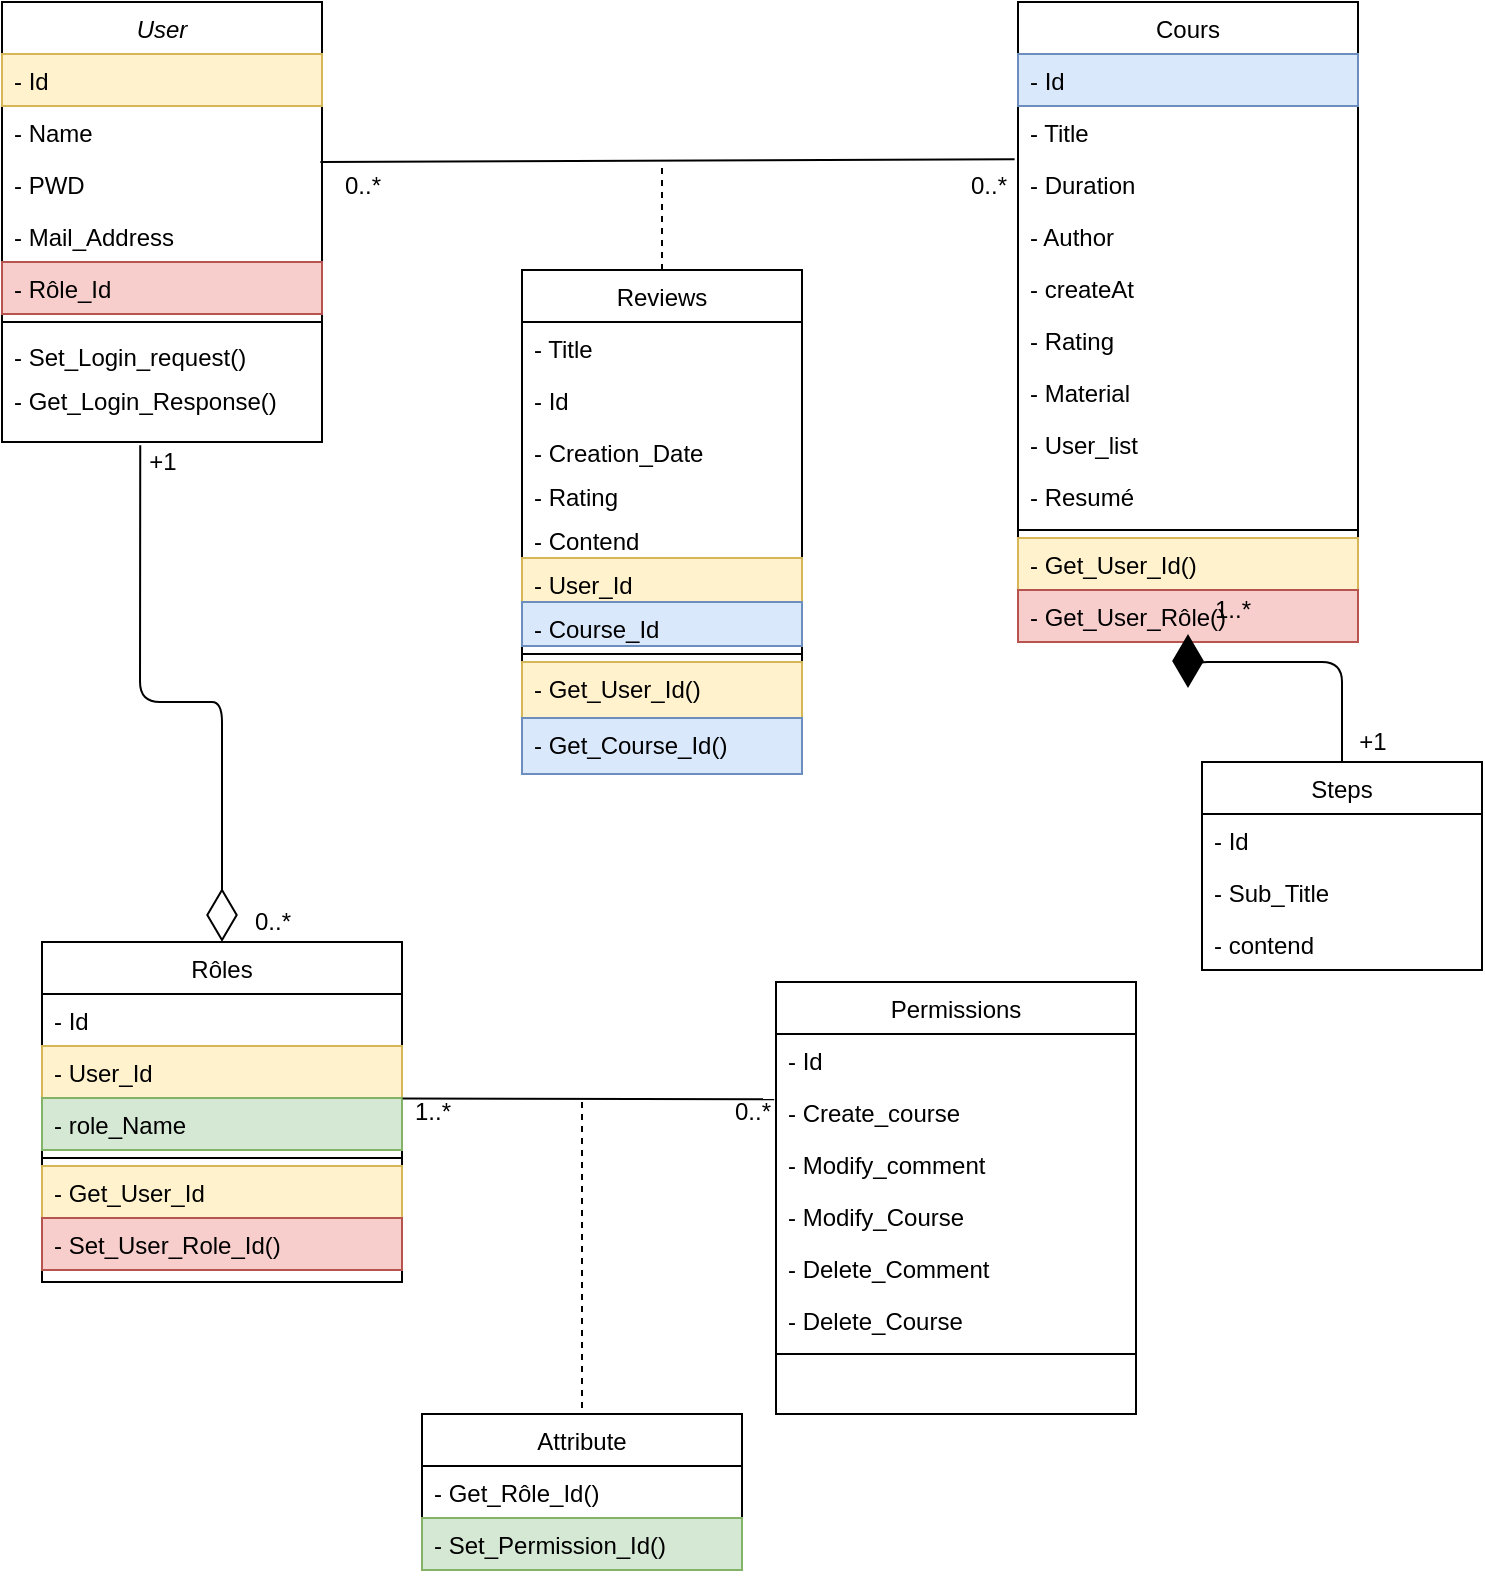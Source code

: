 <mxfile version="12.3.2" type="device" pages="1"><diagram id="C5RBs43oDa-KdzZeNtuy" name="Diagramme de Classe"><mxGraphModel dx="1602" dy="816" grid="1" gridSize="10" guides="1" tooltips="1" connect="1" arrows="1" fold="1" page="1" pageScale="1" pageWidth="827" pageHeight="1169" math="0" shadow="0"><root><mxCell id="WIyWlLk6GJQsqaUBKTNV-0"/><mxCell id="WIyWlLk6GJQsqaUBKTNV-1" parent="WIyWlLk6GJQsqaUBKTNV-0"/><mxCell id="zkfFHV4jXpPFQw0GAbJ--0" value="User" style="swimlane;fontStyle=2;align=center;verticalAlign=top;childLayout=stackLayout;horizontal=1;startSize=26;horizontalStack=0;resizeParent=1;resizeLast=0;collapsible=1;marginBottom=0;rounded=0;shadow=0;strokeWidth=1;" parent="WIyWlLk6GJQsqaUBKTNV-1" vertex="1"><mxGeometry x="60" y="120" width="160" height="220" as="geometry"><mxRectangle x="230" y="140" width="160" height="26" as="alternateBounds"/></mxGeometry></mxCell><mxCell id="Qwyz7CMrIBf7fHh7SgNk-24" value="- Id" style="text;align=left;verticalAlign=top;spacingLeft=4;spacingRight=4;overflow=hidden;rotatable=0;points=[[0,0.5],[1,0.5]];portConstraint=eastwest;rounded=0;shadow=0;html=0;fillColor=#fff2cc;strokeColor=#d6b656;" parent="zkfFHV4jXpPFQw0GAbJ--0" vertex="1"><mxGeometry y="26" width="160" height="26" as="geometry"/></mxCell><mxCell id="zkfFHV4jXpPFQw0GAbJ--1" value="- Name" style="text;align=left;verticalAlign=top;spacingLeft=4;spacingRight=4;overflow=hidden;rotatable=0;points=[[0,0.5],[1,0.5]];portConstraint=eastwest;" parent="zkfFHV4jXpPFQw0GAbJ--0" vertex="1"><mxGeometry y="52" width="160" height="26" as="geometry"/></mxCell><mxCell id="zkfFHV4jXpPFQw0GAbJ--2" value="- PWD" style="text;align=left;verticalAlign=top;spacingLeft=4;spacingRight=4;overflow=hidden;rotatable=0;points=[[0,0.5],[1,0.5]];portConstraint=eastwest;rounded=0;shadow=0;html=0;" parent="zkfFHV4jXpPFQw0GAbJ--0" vertex="1"><mxGeometry y="78" width="160" height="26" as="geometry"/></mxCell><mxCell id="zkfFHV4jXpPFQw0GAbJ--3" value="- Mail_Address" style="text;align=left;verticalAlign=top;spacingLeft=4;spacingRight=4;overflow=hidden;rotatable=0;points=[[0,0.5],[1,0.5]];portConstraint=eastwest;rounded=0;shadow=0;html=0;" parent="zkfFHV4jXpPFQw0GAbJ--0" vertex="1"><mxGeometry y="104" width="160" height="26" as="geometry"/></mxCell><mxCell id="Qwyz7CMrIBf7fHh7SgNk-62" value="- Rôle_Id" style="text;align=left;verticalAlign=top;spacingLeft=4;spacingRight=4;overflow=hidden;rotatable=0;points=[[0,0.5],[1,0.5]];portConstraint=eastwest;rounded=0;shadow=0;html=0;fillColor=#f8cecc;strokeColor=#b85450;" parent="zkfFHV4jXpPFQw0GAbJ--0" vertex="1"><mxGeometry y="130" width="160" height="26" as="geometry"/></mxCell><mxCell id="zkfFHV4jXpPFQw0GAbJ--4" value="" style="line;html=1;strokeWidth=1;align=left;verticalAlign=middle;spacingTop=-1;spacingLeft=3;spacingRight=3;rotatable=0;labelPosition=right;points=[];portConstraint=eastwest;" parent="zkfFHV4jXpPFQw0GAbJ--0" vertex="1"><mxGeometry y="156" width="160" height="8" as="geometry"/></mxCell><mxCell id="Qwyz7CMrIBf7fHh7SgNk-1" value="- Set_Login_request()" style="text;align=left;verticalAlign=top;spacingLeft=4;spacingRight=4;overflow=hidden;rotatable=0;points=[[0,0.5],[1,0.5]];portConstraint=eastwest;rounded=0;shadow=0;html=0;" parent="zkfFHV4jXpPFQw0GAbJ--0" vertex="1"><mxGeometry y="164" width="160" height="22" as="geometry"/></mxCell><mxCell id="Qwyz7CMrIBf7fHh7SgNk-25" value="- Get_Login_Response()" style="text;align=left;verticalAlign=top;spacingLeft=4;spacingRight=4;overflow=hidden;rotatable=0;points=[[0,0.5],[1,0.5]];portConstraint=eastwest;rounded=0;shadow=0;html=0;" parent="zkfFHV4jXpPFQw0GAbJ--0" vertex="1"><mxGeometry y="186" width="160" height="34" as="geometry"/></mxCell><mxCell id="6jyCWpIYQa26bsGJj5CL-12" value="Steps" style="swimlane;fontStyle=0;childLayout=stackLayout;horizontal=1;startSize=26;fillColor=none;horizontalStack=0;resizeParent=1;resizeParentMax=0;resizeLast=0;collapsible=1;marginBottom=0;" parent="WIyWlLk6GJQsqaUBKTNV-1" vertex="1"><mxGeometry x="660" y="500" width="140" height="104" as="geometry"/></mxCell><mxCell id="6jyCWpIYQa26bsGJj5CL-13" value="- Id" style="text;strokeColor=none;fillColor=none;align=left;verticalAlign=top;spacingLeft=4;spacingRight=4;overflow=hidden;rotatable=0;points=[[0,0.5],[1,0.5]];portConstraint=eastwest;" parent="6jyCWpIYQa26bsGJj5CL-12" vertex="1"><mxGeometry y="26" width="140" height="26" as="geometry"/></mxCell><mxCell id="Qwyz7CMrIBf7fHh7SgNk-20" value="- Sub_Title" style="text;strokeColor=none;fillColor=none;align=left;verticalAlign=top;spacingLeft=4;spacingRight=4;overflow=hidden;rotatable=0;points=[[0,0.5],[1,0.5]];portConstraint=eastwest;" parent="6jyCWpIYQa26bsGJj5CL-12" vertex="1"><mxGeometry y="52" width="140" height="26" as="geometry"/></mxCell><mxCell id="6jyCWpIYQa26bsGJj5CL-14" value="- contend" style="text;strokeColor=none;fillColor=none;align=left;verticalAlign=top;spacingLeft=4;spacingRight=4;overflow=hidden;rotatable=0;points=[[0,0.5],[1,0.5]];portConstraint=eastwest;" parent="6jyCWpIYQa26bsGJj5CL-12" vertex="1"><mxGeometry y="78" width="140" height="26" as="geometry"/></mxCell><mxCell id="6jyCWpIYQa26bsGJj5CL-22" value="Cours" style="swimlane;fontStyle=0;childLayout=stackLayout;horizontal=1;startSize=26;fillColor=none;horizontalStack=0;resizeParent=1;resizeParentMax=0;resizeLast=0;collapsible=1;marginBottom=0;" parent="WIyWlLk6GJQsqaUBKTNV-1" vertex="1"><mxGeometry x="568" y="120" width="170" height="320" as="geometry"/></mxCell><mxCell id="t-VVeos40E72bA8IC3u8-10" value="- Id" style="text;strokeColor=#6c8ebf;fillColor=#dae8fc;align=left;verticalAlign=top;spacingLeft=4;spacingRight=4;overflow=hidden;rotatable=0;points=[[0,0.5],[1,0.5]];portConstraint=eastwest;" parent="6jyCWpIYQa26bsGJj5CL-22" vertex="1"><mxGeometry y="26" width="170" height="26" as="geometry"/></mxCell><mxCell id="t-VVeos40E72bA8IC3u8-4" value="- Title" style="text;strokeColor=none;fillColor=none;align=left;verticalAlign=top;spacingLeft=4;spacingRight=4;overflow=hidden;rotatable=0;points=[[0,0.5],[1,0.5]];portConstraint=eastwest;" parent="6jyCWpIYQa26bsGJj5CL-22" vertex="1"><mxGeometry y="52" width="170" height="26" as="geometry"/></mxCell><mxCell id="t-VVeos40E72bA8IC3u8-5" value="- Duration" style="text;strokeColor=none;fillColor=none;align=left;verticalAlign=top;spacingLeft=4;spacingRight=4;overflow=hidden;rotatable=0;points=[[0,0.5],[1,0.5]];portConstraint=eastwest;" parent="6jyCWpIYQa26bsGJj5CL-22" vertex="1"><mxGeometry y="78" width="170" height="26" as="geometry"/></mxCell><mxCell id="eHukgGIx9IQCpEHlW8Mr-0" value="- Author" style="text;strokeColor=none;fillColor=none;align=left;verticalAlign=top;spacingLeft=4;spacingRight=4;overflow=hidden;rotatable=0;points=[[0,0.5],[1,0.5]];portConstraint=eastwest;" vertex="1" parent="6jyCWpIYQa26bsGJj5CL-22"><mxGeometry y="104" width="170" height="26" as="geometry"/></mxCell><mxCell id="t-VVeos40E72bA8IC3u8-6" value="- createAt" style="text;strokeColor=none;fillColor=none;align=left;verticalAlign=top;spacingLeft=4;spacingRight=4;overflow=hidden;rotatable=0;points=[[0,0.5],[1,0.5]];portConstraint=eastwest;" parent="6jyCWpIYQa26bsGJj5CL-22" vertex="1"><mxGeometry y="130" width="170" height="26" as="geometry"/></mxCell><mxCell id="t-VVeos40E72bA8IC3u8-7" value="- Rating" style="text;strokeColor=none;fillColor=none;align=left;verticalAlign=top;spacingLeft=4;spacingRight=4;overflow=hidden;rotatable=0;points=[[0,0.5],[1,0.5]];portConstraint=eastwest;" parent="6jyCWpIYQa26bsGJj5CL-22" vertex="1"><mxGeometry y="156" width="170" height="26" as="geometry"/></mxCell><mxCell id="t-VVeos40E72bA8IC3u8-11" value="- Material" style="text;strokeColor=none;fillColor=none;align=left;verticalAlign=top;spacingLeft=4;spacingRight=4;overflow=hidden;rotatable=0;points=[[0,0.5],[1,0.5]];portConstraint=eastwest;" parent="6jyCWpIYQa26bsGJj5CL-22" vertex="1"><mxGeometry y="182" width="170" height="26" as="geometry"/></mxCell><mxCell id="Qwyz7CMrIBf7fHh7SgNk-102" value="- User_list" style="text;strokeColor=none;fillColor=none;align=left;verticalAlign=top;spacingLeft=4;spacingRight=4;overflow=hidden;rotatable=0;points=[[0,0.5],[1,0.5]];portConstraint=eastwest;" parent="6jyCWpIYQa26bsGJj5CL-22" vertex="1"><mxGeometry y="208" width="170" height="26" as="geometry"/></mxCell><mxCell id="Qwyz7CMrIBf7fHh7SgNk-21" value="- Resumé" style="text;strokeColor=none;fillColor=none;align=left;verticalAlign=top;spacingLeft=4;spacingRight=4;overflow=hidden;rotatable=0;points=[[0,0.5],[1,0.5]];portConstraint=eastwest;" parent="6jyCWpIYQa26bsGJj5CL-22" vertex="1"><mxGeometry y="234" width="170" height="26" as="geometry"/></mxCell><mxCell id="Qwyz7CMrIBf7fHh7SgNk-23" value="" style="line;html=1;strokeWidth=1;align=left;verticalAlign=middle;spacingTop=-1;spacingLeft=3;spacingRight=3;rotatable=0;labelPosition=right;points=[];portConstraint=eastwest;" parent="6jyCWpIYQa26bsGJj5CL-22" vertex="1"><mxGeometry y="260" width="170" height="8" as="geometry"/></mxCell><mxCell id="t-VVeos40E72bA8IC3u8-8" value="- Get_User_Id()" style="text;strokeColor=#d6b656;fillColor=#fff2cc;align=left;verticalAlign=top;spacingLeft=4;spacingRight=4;overflow=hidden;rotatable=0;points=[[0,0.5],[1,0.5]];portConstraint=eastwest;" parent="6jyCWpIYQa26bsGJj5CL-22" vertex="1"><mxGeometry y="268" width="170" height="26" as="geometry"/></mxCell><mxCell id="Qwyz7CMrIBf7fHh7SgNk-57" value="- Get_User_Rôle()" style="text;strokeColor=#b85450;fillColor=#f8cecc;align=left;verticalAlign=top;spacingLeft=4;spacingRight=4;overflow=hidden;rotatable=0;points=[[0,0.5],[1,0.5]];portConstraint=eastwest;" parent="6jyCWpIYQa26bsGJj5CL-22" vertex="1"><mxGeometry y="294" width="170" height="26" as="geometry"/></mxCell><mxCell id="Qwyz7CMrIBf7fHh7SgNk-14" value="Reviews" style="swimlane;fontStyle=0;childLayout=stackLayout;horizontal=1;startSize=26;fillColor=none;horizontalStack=0;resizeParent=1;resizeParentMax=0;resizeLast=0;collapsible=1;marginBottom=0;" parent="WIyWlLk6GJQsqaUBKTNV-1" vertex="1"><mxGeometry x="320" y="254" width="140" height="252" as="geometry"/></mxCell><mxCell id="Qwyz7CMrIBf7fHh7SgNk-16" value="- Title" style="text;strokeColor=none;fillColor=none;align=left;verticalAlign=top;spacingLeft=4;spacingRight=4;overflow=hidden;rotatable=0;points=[[0,0.5],[1,0.5]];portConstraint=eastwest;" parent="Qwyz7CMrIBf7fHh7SgNk-14" vertex="1"><mxGeometry y="26" width="140" height="26" as="geometry"/></mxCell><mxCell id="Qwyz7CMrIBf7fHh7SgNk-15" value="- Id" style="text;strokeColor=none;fillColor=none;align=left;verticalAlign=top;spacingLeft=4;spacingRight=4;overflow=hidden;rotatable=0;points=[[0,0.5],[1,0.5]];portConstraint=eastwest;" parent="Qwyz7CMrIBf7fHh7SgNk-14" vertex="1"><mxGeometry y="52" width="140" height="26" as="geometry"/></mxCell><mxCell id="Qwyz7CMrIBf7fHh7SgNk-19" value="- Creation_Date" style="text;strokeColor=none;fillColor=none;align=left;verticalAlign=top;spacingLeft=4;spacingRight=4;overflow=hidden;rotatable=0;points=[[0,0.5],[1,0.5]];portConstraint=eastwest;" parent="Qwyz7CMrIBf7fHh7SgNk-14" vertex="1"><mxGeometry y="78" width="140" height="22" as="geometry"/></mxCell><mxCell id="Qwyz7CMrIBf7fHh7SgNk-17" value="- Rating" style="text;strokeColor=none;fillColor=none;align=left;verticalAlign=top;spacingLeft=4;spacingRight=4;overflow=hidden;rotatable=0;points=[[0,0.5],[1,0.5]];portConstraint=eastwest;" parent="Qwyz7CMrIBf7fHh7SgNk-14" vertex="1"><mxGeometry y="100" width="140" height="22" as="geometry"/></mxCell><mxCell id="Qwyz7CMrIBf7fHh7SgNk-60" value="- Contend" style="text;strokeColor=none;fillColor=none;align=left;verticalAlign=top;spacingLeft=4;spacingRight=4;overflow=hidden;rotatable=0;points=[[0,0.5],[1,0.5]];portConstraint=eastwest;" parent="Qwyz7CMrIBf7fHh7SgNk-14" vertex="1"><mxGeometry y="122" width="140" height="22" as="geometry"/></mxCell><mxCell id="Qwyz7CMrIBf7fHh7SgNk-61" value="- User_Id" style="text;strokeColor=#d6b656;fillColor=#fff2cc;align=left;verticalAlign=top;spacingLeft=4;spacingRight=4;overflow=hidden;rotatable=0;points=[[0,0.5],[1,0.5]];portConstraint=eastwest;" parent="Qwyz7CMrIBf7fHh7SgNk-14" vertex="1"><mxGeometry y="144" width="140" height="22" as="geometry"/></mxCell><mxCell id="Qwyz7CMrIBf7fHh7SgNk-55" value="- Course_Id" style="text;strokeColor=#6c8ebf;fillColor=#dae8fc;align=left;verticalAlign=top;spacingLeft=4;spacingRight=4;overflow=hidden;rotatable=0;points=[[0,0.5],[1,0.5]];portConstraint=eastwest;" parent="Qwyz7CMrIBf7fHh7SgNk-14" vertex="1"><mxGeometry y="166" width="140" height="22" as="geometry"/></mxCell><mxCell id="Qwyz7CMrIBf7fHh7SgNk-56" value="" style="line;html=1;strokeWidth=1;align=left;verticalAlign=middle;spacingTop=-1;spacingLeft=3;spacingRight=3;rotatable=0;labelPosition=right;points=[];portConstraint=eastwest;" parent="Qwyz7CMrIBf7fHh7SgNk-14" vertex="1"><mxGeometry y="188" width="140" height="8" as="geometry"/></mxCell><mxCell id="Qwyz7CMrIBf7fHh7SgNk-59" value="- Get_User_Id()" style="text;strokeColor=#d6b656;fillColor=#fff2cc;align=left;verticalAlign=top;spacingLeft=4;spacingRight=4;overflow=hidden;rotatable=0;points=[[0,0.5],[1,0.5]];portConstraint=eastwest;" parent="Qwyz7CMrIBf7fHh7SgNk-14" vertex="1"><mxGeometry y="196" width="140" height="28" as="geometry"/></mxCell><mxCell id="Qwyz7CMrIBf7fHh7SgNk-18" value="- Get_Course_Id()" style="text;strokeColor=#6c8ebf;fillColor=#dae8fc;align=left;verticalAlign=top;spacingLeft=4;spacingRight=4;overflow=hidden;rotatable=0;points=[[0,0.5],[1,0.5]];portConstraint=eastwest;" parent="Qwyz7CMrIBf7fHh7SgNk-14" vertex="1"><mxGeometry y="224" width="140" height="28" as="geometry"/></mxCell><mxCell id="Qwyz7CMrIBf7fHh7SgNk-26" value="" style="endArrow=none;html=1;exitX=0.995;exitY=0.077;exitDx=0;exitDy=0;exitPerimeter=0;entryX=-0.01;entryY=0.024;entryDx=0;entryDy=0;entryPerimeter=0;" parent="WIyWlLk6GJQsqaUBKTNV-1" source="zkfFHV4jXpPFQw0GAbJ--2" target="t-VVeos40E72bA8IC3u8-5" edge="1"><mxGeometry width="50" height="50" relative="1" as="geometry"><mxPoint x="440" y="240" as="sourcePoint"/><mxPoint x="570" y="198" as="targetPoint"/></mxGeometry></mxCell><mxCell id="Qwyz7CMrIBf7fHh7SgNk-34" value="0..*" style="text;html=1;align=center;verticalAlign=middle;resizable=0;points=[];;autosize=1;" parent="WIyWlLk6GJQsqaUBKTNV-1" vertex="1"><mxGeometry x="225" y="202" width="30" height="20" as="geometry"/></mxCell><mxCell id="Qwyz7CMrIBf7fHh7SgNk-35" value="0..*" style="text;html=1;align=center;verticalAlign=middle;resizable=0;points=[];;autosize=1;" parent="WIyWlLk6GJQsqaUBKTNV-1" vertex="1"><mxGeometry x="538" y="202" width="30" height="20" as="geometry"/></mxCell><mxCell id="Qwyz7CMrIBf7fHh7SgNk-37" value="" style="endArrow=diamondThin;endFill=1;endSize=24;html=1;exitX=0.5;exitY=0;exitDx=0;exitDy=0;entryX=0.5;entryY=0.846;entryDx=0;entryDy=0;entryPerimeter=0;" parent="WIyWlLk6GJQsqaUBKTNV-1" source="6jyCWpIYQa26bsGJj5CL-12" target="Qwyz7CMrIBf7fHh7SgNk-57" edge="1"><mxGeometry width="160" relative="1" as="geometry"><mxPoint x="390" y="400" as="sourcePoint"/><mxPoint x="653" y="420" as="targetPoint"/><Array as="points"><mxPoint x="730" y="450"/><mxPoint x="653" y="450"/></Array></mxGeometry></mxCell><mxCell id="Qwyz7CMrIBf7fHh7SgNk-38" value="+1" style="text;html=1;align=center;verticalAlign=middle;resizable=0;points=[];;autosize=1;" parent="WIyWlLk6GJQsqaUBKTNV-1" vertex="1"><mxGeometry x="730" y="480" width="30" height="20" as="geometry"/></mxCell><mxCell id="Qwyz7CMrIBf7fHh7SgNk-39" value="1..*" style="text;html=1;align=center;verticalAlign=middle;resizable=0;points=[];;autosize=1;" parent="WIyWlLk6GJQsqaUBKTNV-1" vertex="1"><mxGeometry x="660" y="414" width="30" height="20" as="geometry"/></mxCell><mxCell id="Qwyz7CMrIBf7fHh7SgNk-58" value="" style="endArrow=none;dashed=1;html=1;exitX=0.5;exitY=0;exitDx=0;exitDy=0;" parent="WIyWlLk6GJQsqaUBKTNV-1" source="Qwyz7CMrIBf7fHh7SgNk-14" edge="1"><mxGeometry width="50" height="50" relative="1" as="geometry"><mxPoint x="370" y="280" as="sourcePoint"/><mxPoint x="390" y="200" as="targetPoint"/></mxGeometry></mxCell><mxCell id="Qwyz7CMrIBf7fHh7SgNk-63" value="Rôles" style="swimlane;fontStyle=0;align=center;verticalAlign=top;childLayout=stackLayout;horizontal=1;startSize=26;horizontalStack=0;resizeParent=1;resizeLast=0;collapsible=1;marginBottom=0;rounded=0;shadow=0;strokeWidth=1;" parent="WIyWlLk6GJQsqaUBKTNV-1" vertex="1"><mxGeometry x="80" y="590" width="180" height="170" as="geometry"><mxRectangle x="130" y="380" width="160" height="26" as="alternateBounds"/></mxGeometry></mxCell><mxCell id="Qwyz7CMrIBf7fHh7SgNk-64" value="- Id" style="text;align=left;verticalAlign=top;spacingLeft=4;spacingRight=4;overflow=hidden;rotatable=0;points=[[0,0.5],[1,0.5]];portConstraint=eastwest;rounded=0;shadow=0;html=0;" parent="Qwyz7CMrIBf7fHh7SgNk-63" vertex="1"><mxGeometry y="26" width="180" height="26" as="geometry"/></mxCell><mxCell id="Qwyz7CMrIBf7fHh7SgNk-66" value="- User_Id" style="text;align=left;verticalAlign=top;spacingLeft=4;spacingRight=4;overflow=hidden;rotatable=0;points=[[0,0.5],[1,0.5]];portConstraint=eastwest;rounded=0;shadow=0;html=0;fillColor=#fff2cc;strokeColor=#d6b656;" parent="Qwyz7CMrIBf7fHh7SgNk-63" vertex="1"><mxGeometry y="52" width="180" height="26" as="geometry"/></mxCell><mxCell id="Qwyz7CMrIBf7fHh7SgNk-70" value="- role_Name" style="text;align=left;verticalAlign=top;spacingLeft=4;spacingRight=4;overflow=hidden;rotatable=0;points=[[0,0.5],[1,0.5]];portConstraint=eastwest;rounded=0;shadow=0;html=0;fillColor=#d5e8d4;strokeColor=#82b366;" parent="Qwyz7CMrIBf7fHh7SgNk-63" vertex="1"><mxGeometry y="78" width="180" height="26" as="geometry"/></mxCell><mxCell id="Qwyz7CMrIBf7fHh7SgNk-76" value="" style="line;html=1;strokeWidth=1;align=left;verticalAlign=middle;spacingTop=-1;spacingLeft=3;spacingRight=3;rotatable=0;labelPosition=right;points=[];portConstraint=eastwest;" parent="Qwyz7CMrIBf7fHh7SgNk-63" vertex="1"><mxGeometry y="104" width="180" height="8" as="geometry"/></mxCell><mxCell id="Qwyz7CMrIBf7fHh7SgNk-71" value="- Get_User_Id" style="text;align=left;verticalAlign=top;spacingLeft=4;spacingRight=4;overflow=hidden;rotatable=0;points=[[0,0.5],[1,0.5]];portConstraint=eastwest;rounded=0;shadow=0;html=0;fillColor=#fff2cc;strokeColor=#d6b656;" parent="Qwyz7CMrIBf7fHh7SgNk-63" vertex="1"><mxGeometry y="112" width="180" height="26" as="geometry"/></mxCell><mxCell id="Qwyz7CMrIBf7fHh7SgNk-77" value="- Set_User_Role_Id()" style="text;align=left;verticalAlign=top;spacingLeft=4;spacingRight=4;overflow=hidden;rotatable=0;points=[[0,0.5],[1,0.5]];portConstraint=eastwest;rounded=0;shadow=0;html=0;fillColor=#f8cecc;strokeColor=#b85450;" parent="Qwyz7CMrIBf7fHh7SgNk-63" vertex="1"><mxGeometry y="138" width="180" height="26" as="geometry"/></mxCell><mxCell id="Qwyz7CMrIBf7fHh7SgNk-72" value="" style="endArrow=diamondThin;endFill=0;endSize=24;html=1;exitX=0.432;exitY=1.049;exitDx=0;exitDy=0;entryX=0.5;entryY=0;entryDx=0;entryDy=0;exitPerimeter=0;" parent="WIyWlLk6GJQsqaUBKTNV-1" source="Qwyz7CMrIBf7fHh7SgNk-25" target="Qwyz7CMrIBf7fHh7SgNk-63" edge="1"><mxGeometry width="160" relative="1" as="geometry"><mxPoint x="230" y="540" as="sourcePoint"/><mxPoint x="390" y="540" as="targetPoint"/><Array as="points"><mxPoint x="129" y="470"/><mxPoint x="150" y="470"/><mxPoint x="170" y="470"/></Array></mxGeometry></mxCell><mxCell id="Qwyz7CMrIBf7fHh7SgNk-74" value="0..*" style="text;html=1;align=center;verticalAlign=middle;resizable=0;points=[];;autosize=1;" parent="WIyWlLk6GJQsqaUBKTNV-1" vertex="1"><mxGeometry x="180" y="570" width="30" height="20" as="geometry"/></mxCell><mxCell id="Qwyz7CMrIBf7fHh7SgNk-75" value="+1" style="text;html=1;align=center;verticalAlign=middle;resizable=0;points=[];;autosize=1;" parent="WIyWlLk6GJQsqaUBKTNV-1" vertex="1"><mxGeometry x="125" y="340" width="30" height="20" as="geometry"/></mxCell><mxCell id="Qwyz7CMrIBf7fHh7SgNk-82" value="Permissions" style="swimlane;fontStyle=0;align=center;verticalAlign=top;childLayout=stackLayout;horizontal=1;startSize=26;horizontalStack=0;resizeParent=1;resizeLast=0;collapsible=1;marginBottom=0;rounded=0;shadow=0;strokeWidth=1;" parent="WIyWlLk6GJQsqaUBKTNV-1" vertex="1"><mxGeometry x="447" y="610" width="180" height="216" as="geometry"><mxRectangle x="130" y="380" width="160" height="26" as="alternateBounds"/></mxGeometry></mxCell><mxCell id="Qwyz7CMrIBf7fHh7SgNk-83" value="- Id" style="text;align=left;verticalAlign=top;spacingLeft=4;spacingRight=4;overflow=hidden;rotatable=0;points=[[0,0.5],[1,0.5]];portConstraint=eastwest;rounded=0;shadow=0;html=0;" parent="Qwyz7CMrIBf7fHh7SgNk-82" vertex="1"><mxGeometry y="26" width="180" height="26" as="geometry"/></mxCell><mxCell id="Qwyz7CMrIBf7fHh7SgNk-85" value="- Create_course" style="text;align=left;verticalAlign=top;spacingLeft=4;spacingRight=4;overflow=hidden;rotatable=0;points=[[0,0.5],[1,0.5]];portConstraint=eastwest;rounded=0;shadow=0;html=0;" parent="Qwyz7CMrIBf7fHh7SgNk-82" vertex="1"><mxGeometry y="52" width="180" height="26" as="geometry"/></mxCell><mxCell id="Qwyz7CMrIBf7fHh7SgNk-86" value="- Modify_comment" style="text;align=left;verticalAlign=top;spacingLeft=4;spacingRight=4;overflow=hidden;rotatable=0;points=[[0,0.5],[1,0.5]];portConstraint=eastwest;rounded=0;shadow=0;html=0;" parent="Qwyz7CMrIBf7fHh7SgNk-82" vertex="1"><mxGeometry y="78" width="180" height="26" as="geometry"/></mxCell><mxCell id="Qwyz7CMrIBf7fHh7SgNk-87" value="- Modify_Course" style="text;align=left;verticalAlign=top;spacingLeft=4;spacingRight=4;overflow=hidden;rotatable=0;points=[[0,0.5],[1,0.5]];portConstraint=eastwest;rounded=0;shadow=0;html=0;" parent="Qwyz7CMrIBf7fHh7SgNk-82" vertex="1"><mxGeometry y="104" width="180" height="26" as="geometry"/></mxCell><mxCell id="Qwyz7CMrIBf7fHh7SgNk-88" value="- Delete_Comment" style="text;align=left;verticalAlign=top;spacingLeft=4;spacingRight=4;overflow=hidden;rotatable=0;points=[[0,0.5],[1,0.5]];portConstraint=eastwest;rounded=0;shadow=0;html=0;" parent="Qwyz7CMrIBf7fHh7SgNk-82" vertex="1"><mxGeometry y="130" width="180" height="26" as="geometry"/></mxCell><mxCell id="Qwyz7CMrIBf7fHh7SgNk-89" value="- Delete_Course" style="text;align=left;verticalAlign=top;spacingLeft=4;spacingRight=4;overflow=hidden;rotatable=0;points=[[0,0.5],[1,0.5]];portConstraint=eastwest;rounded=0;shadow=0;html=0;" parent="Qwyz7CMrIBf7fHh7SgNk-82" vertex="1"><mxGeometry y="156" width="180" height="26" as="geometry"/></mxCell><mxCell id="Qwyz7CMrIBf7fHh7SgNk-96" value="" style="line;html=1;strokeWidth=1;align=left;verticalAlign=middle;spacingTop=-1;spacingLeft=3;spacingRight=3;rotatable=0;labelPosition=right;points=[];portConstraint=eastwest;" parent="Qwyz7CMrIBf7fHh7SgNk-82" vertex="1"><mxGeometry y="182" width="180" height="8" as="geometry"/></mxCell><mxCell id="Qwyz7CMrIBf7fHh7SgNk-91" value="" style="endArrow=none;html=1;entryX=-0.005;entryY=0.255;entryDx=0;entryDy=0;entryPerimeter=0;exitX=0.012;exitY=0.162;exitDx=0;exitDy=0;exitPerimeter=0;" parent="WIyWlLk6GJQsqaUBKTNV-1" source="Qwyz7CMrIBf7fHh7SgNk-92" target="Qwyz7CMrIBf7fHh7SgNk-85" edge="1"><mxGeometry width="50" height="50" relative="1" as="geometry"><mxPoint x="410" y="669" as="sourcePoint"/><mxPoint x="576.3" y="208.624" as="targetPoint"/></mxGeometry></mxCell><mxCell id="Qwyz7CMrIBf7fHh7SgNk-92" value="1..*" style="text;html=1;align=center;verticalAlign=middle;resizable=0;points=[];;autosize=1;" parent="WIyWlLk6GJQsqaUBKTNV-1" vertex="1"><mxGeometry x="260" y="665" width="30" height="20" as="geometry"/></mxCell><mxCell id="Qwyz7CMrIBf7fHh7SgNk-93" value="0..*" style="text;html=1;align=center;verticalAlign=middle;resizable=0;points=[];;autosize=1;" parent="WIyWlLk6GJQsqaUBKTNV-1" vertex="1"><mxGeometry x="420" y="665" width="30" height="20" as="geometry"/></mxCell><mxCell id="Qwyz7CMrIBf7fHh7SgNk-97" value="Attribute" style="swimlane;fontStyle=0;childLayout=stackLayout;horizontal=1;startSize=26;fillColor=none;horizontalStack=0;resizeParent=1;resizeParentMax=0;resizeLast=0;collapsible=1;marginBottom=0;" parent="WIyWlLk6GJQsqaUBKTNV-1" vertex="1"><mxGeometry x="270" y="826" width="160" height="78" as="geometry"/></mxCell><mxCell id="Qwyz7CMrIBf7fHh7SgNk-99" value="- Get_Rôle_Id()" style="text;strokeColor=none;fillColor=none;align=left;verticalAlign=top;spacingLeft=4;spacingRight=4;overflow=hidden;rotatable=0;points=[[0,0.5],[1,0.5]];portConstraint=eastwest;" parent="Qwyz7CMrIBf7fHh7SgNk-97" vertex="1"><mxGeometry y="26" width="160" height="26" as="geometry"/></mxCell><mxCell id="Qwyz7CMrIBf7fHh7SgNk-90" value="- Set_Permission_Id()" style="text;align=left;verticalAlign=top;spacingLeft=4;spacingRight=4;overflow=hidden;rotatable=0;points=[[0,0.5],[1,0.5]];portConstraint=eastwest;rounded=0;shadow=0;html=0;fillColor=#d5e8d4;strokeColor=#82b366;" parent="Qwyz7CMrIBf7fHh7SgNk-97" vertex="1"><mxGeometry y="52" width="160" height="26" as="geometry"/></mxCell><mxCell id="Qwyz7CMrIBf7fHh7SgNk-101" value="" style="endArrow=none;dashed=1;html=1;entryX=0.5;entryY=0;entryDx=0;entryDy=0;" parent="WIyWlLk6GJQsqaUBKTNV-1" target="Qwyz7CMrIBf7fHh7SgNk-97" edge="1"><mxGeometry width="50" height="50" relative="1" as="geometry"><mxPoint x="350" y="670" as="sourcePoint"/><mxPoint x="400" y="210" as="targetPoint"/></mxGeometry></mxCell></root></mxGraphModel></diagram></mxfile>